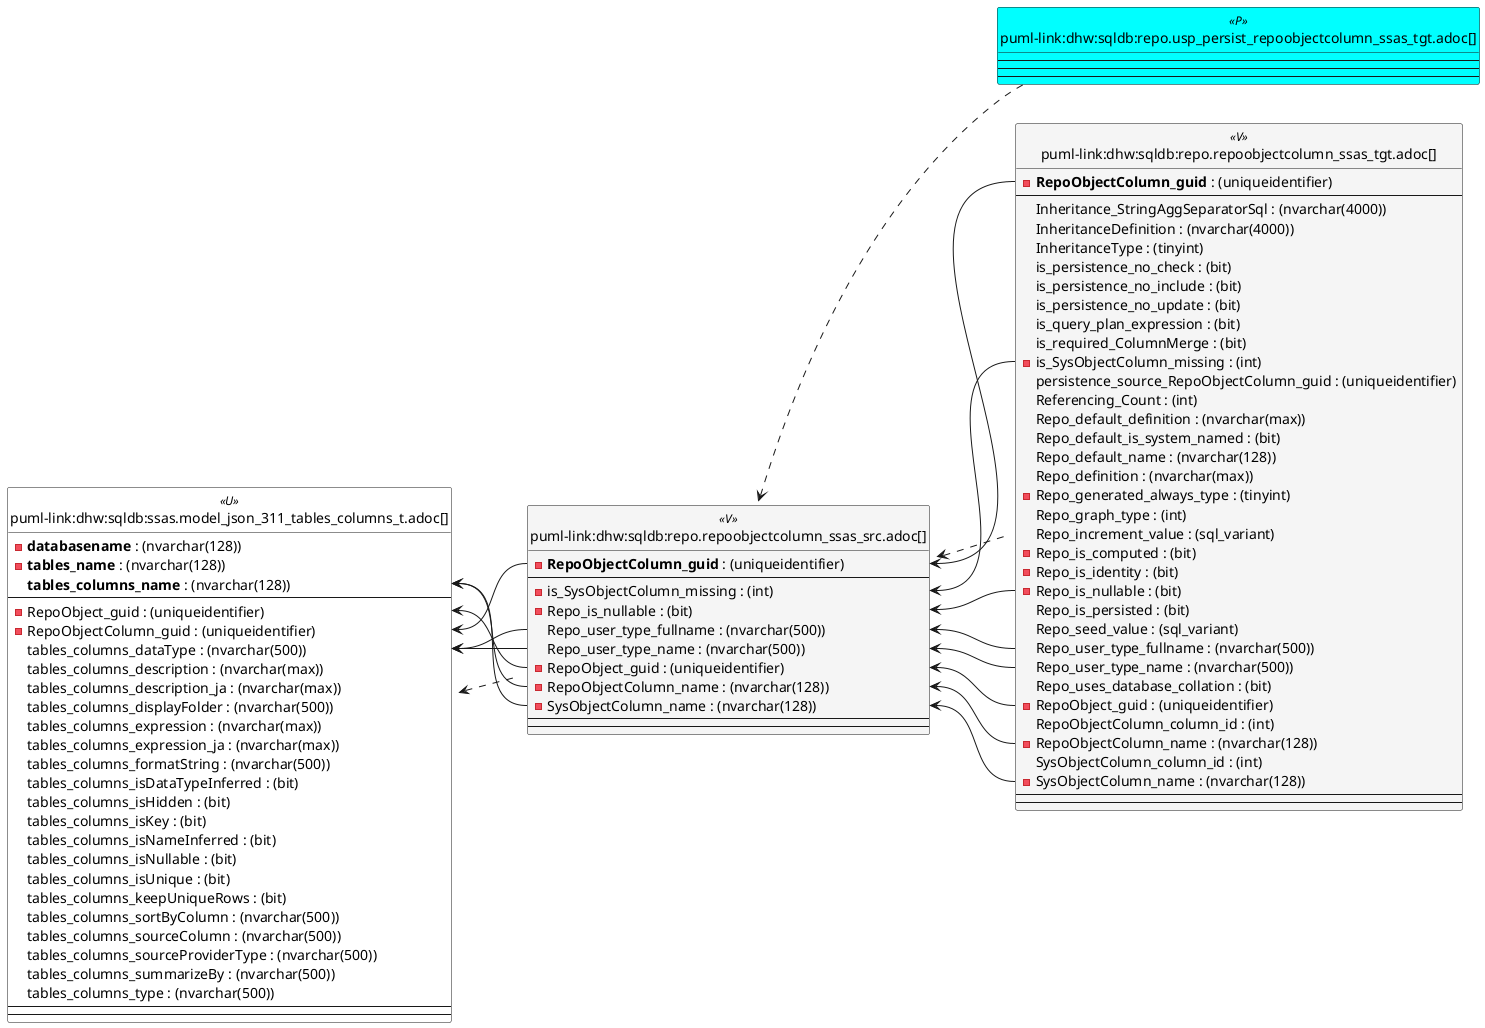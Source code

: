 @startuml
left to right direction
'top to bottom direction
hide circle
'avoide "." issues:
set namespaceSeparator none


skinparam class {
  BackgroundColor White
  BackgroundColor<<FN>> Yellow
  BackgroundColor<<FS>> Yellow
  BackgroundColor<<FT>> LightGray
  BackgroundColor<<IF>> Yellow
  BackgroundColor<<IS>> Yellow
  BackgroundColor<<P>> Aqua
  BackgroundColor<<PC>> Aqua
  BackgroundColor<<SN>> Yellow
  BackgroundColor<<SO>> SlateBlue
  BackgroundColor<<TF>> LightGray
  BackgroundColor<<TR>> Tomato
  BackgroundColor<<U>> White
  BackgroundColor<<V>> WhiteSmoke
  BackgroundColor<<X>> Aqua
  BackgroundColor<<external>> AliceBlue
}


entity "puml-link:dhw:sqldb:repo.repoobjectcolumn_ssas_src.adoc[]" as repo.RepoObjectColumn_SSAS_src << V >> {
  - **RepoObjectColumn_guid** : (uniqueidentifier)
  --
  - is_SysObjectColumn_missing : (int)
  - Repo_is_nullable : (bit)
  Repo_user_type_fullname : (nvarchar(500))
  Repo_user_type_name : (nvarchar(500))
  - RepoObject_guid : (uniqueidentifier)
  - RepoObjectColumn_name : (nvarchar(128))
  - SysObjectColumn_name : (nvarchar(128))
  --
  --
}

entity "puml-link:dhw:sqldb:repo.repoobjectcolumn_ssas_tgt.adoc[]" as repo.RepoObjectColumn_SSAS_tgt << V >> {
  - **RepoObjectColumn_guid** : (uniqueidentifier)
  --
  Inheritance_StringAggSeparatorSql : (nvarchar(4000))
  InheritanceDefinition : (nvarchar(4000))
  InheritanceType : (tinyint)
  is_persistence_no_check : (bit)
  is_persistence_no_include : (bit)
  is_persistence_no_update : (bit)
  is_query_plan_expression : (bit)
  is_required_ColumnMerge : (bit)
  - is_SysObjectColumn_missing : (int)
  persistence_source_RepoObjectColumn_guid : (uniqueidentifier)
  Referencing_Count : (int)
  Repo_default_definition : (nvarchar(max))
  Repo_default_is_system_named : (bit)
  Repo_default_name : (nvarchar(128))
  Repo_definition : (nvarchar(max))
  - Repo_generated_always_type : (tinyint)
  Repo_graph_type : (int)
  Repo_increment_value : (sql_variant)
  - Repo_is_computed : (bit)
  - Repo_is_identity : (bit)
  - Repo_is_nullable : (bit)
  Repo_is_persisted : (bit)
  Repo_seed_value : (sql_variant)
  Repo_user_type_fullname : (nvarchar(500))
  Repo_user_type_name : (nvarchar(500))
  Repo_uses_database_collation : (bit)
  - RepoObject_guid : (uniqueidentifier)
  RepoObjectColumn_column_id : (int)
  - RepoObjectColumn_name : (nvarchar(128))
  SysObjectColumn_column_id : (int)
  - SysObjectColumn_name : (nvarchar(128))
  --
  --
}

entity "puml-link:dhw:sqldb:repo.usp_persist_repoobjectcolumn_ssas_tgt.adoc[]" as repo.usp_PERSIST_RepoObjectColumn_SSAS_tgt << P >> {
  --
  --
  --
}

entity "puml-link:dhw:sqldb:ssas.model_json_311_tables_columns_t.adoc[]" as ssas.model_json_311_tables_columns_T << U >> {
  - **databasename** : (nvarchar(128))
  - **tables_name** : (nvarchar(128))
  **tables_columns_name** : (nvarchar(128))
  --
  - RepoObject_guid : (uniqueidentifier)
  - RepoObjectColumn_guid : (uniqueidentifier)
  tables_columns_dataType : (nvarchar(500))
  tables_columns_description : (nvarchar(max))
  tables_columns_description_ja : (nvarchar(max))
  tables_columns_displayFolder : (nvarchar(500))
  tables_columns_expression : (nvarchar(max))
  tables_columns_expression_ja : (nvarchar(max))
  tables_columns_formatString : (nvarchar(500))
  tables_columns_isDataTypeInferred : (bit)
  tables_columns_isHidden : (bit)
  tables_columns_isKey : (bit)
  tables_columns_isNameInferred : (bit)
  tables_columns_isNullable : (bit)
  tables_columns_isUnique : (bit)
  tables_columns_keepUniqueRows : (bit)
  tables_columns_sortByColumn : (nvarchar(500))
  tables_columns_sourceColumn : (nvarchar(500))
  tables_columns_sourceProviderType : (nvarchar(500))
  tables_columns_summarizeBy : (nvarchar(500))
  tables_columns_type : (nvarchar(500))
  --
  --
}

repo.RepoObjectColumn_SSAS_src <.. repo.RepoObjectColumn_SSAS_tgt
repo.RepoObjectColumn_SSAS_src <.. repo.usp_PERSIST_RepoObjectColumn_SSAS_tgt
ssas.model_json_311_tables_columns_T <.. repo.RepoObjectColumn_SSAS_src
"repo.RepoObjectColumn_SSAS_src::is_SysObjectColumn_missing" <-- "repo.RepoObjectColumn_SSAS_tgt::is_SysObjectColumn_missing"
"repo.RepoObjectColumn_SSAS_src::Repo_is_nullable" <-- "repo.RepoObjectColumn_SSAS_tgt::Repo_is_nullable"
"repo.RepoObjectColumn_SSAS_src::Repo_user_type_fullname" <-- "repo.RepoObjectColumn_SSAS_tgt::Repo_user_type_fullname"
"repo.RepoObjectColumn_SSAS_src::Repo_user_type_name" <-- "repo.RepoObjectColumn_SSAS_tgt::Repo_user_type_name"
"repo.RepoObjectColumn_SSAS_src::RepoObject_guid" <-- "repo.RepoObjectColumn_SSAS_tgt::RepoObject_guid"
"repo.RepoObjectColumn_SSAS_src::RepoObjectColumn_guid" <-- "repo.RepoObjectColumn_SSAS_tgt::RepoObjectColumn_guid"
"repo.RepoObjectColumn_SSAS_src::RepoObjectColumn_name" <-- "repo.RepoObjectColumn_SSAS_tgt::RepoObjectColumn_name"
"repo.RepoObjectColumn_SSAS_src::SysObjectColumn_name" <-- "repo.RepoObjectColumn_SSAS_tgt::SysObjectColumn_name"
"ssas.model_json_311_tables_columns_T::RepoObject_guid" <-- "repo.RepoObjectColumn_SSAS_src::RepoObject_guid"
"ssas.model_json_311_tables_columns_T::RepoObjectColumn_guid" <-- "repo.RepoObjectColumn_SSAS_src::RepoObjectColumn_guid"
"ssas.model_json_311_tables_columns_T::tables_columns_dataType" <-- "repo.RepoObjectColumn_SSAS_src::Repo_user_type_name"
"ssas.model_json_311_tables_columns_T::tables_columns_dataType" <-- "repo.RepoObjectColumn_SSAS_src::Repo_user_type_fullname"
"ssas.model_json_311_tables_columns_T::tables_columns_name" <-- "repo.RepoObjectColumn_SSAS_src::RepoObjectColumn_name"
"ssas.model_json_311_tables_columns_T::tables_columns_name" <-- "repo.RepoObjectColumn_SSAS_src::SysObjectColumn_name"
@enduml


